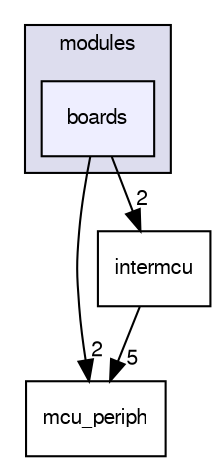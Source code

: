 digraph "sw/airborne/modules/boards" {
  compound=true
  node [ fontsize="10", fontname="FreeSans"];
  edge [ labelfontsize="10", labelfontname="FreeSans"];
  subgraph clusterdir_c2abcdd6ccb39c3582929c0e3f5651c2 {
    graph [ bgcolor="#ddddee", pencolor="black", label="modules" fontname="FreeSans", fontsize="10", URL="dir_c2abcdd6ccb39c3582929c0e3f5651c2.html"]
  dir_3f00c278a79ac93d8d383722cb61bd67 [shape=box, label="boards", style="filled", fillcolor="#eeeeff", pencolor="black", URL="dir_3f00c278a79ac93d8d383722cb61bd67.html"];
  }
  dir_1ca43f6a116d741d80fb1d0555a2b198 [shape=box label="mcu_periph" URL="dir_1ca43f6a116d741d80fb1d0555a2b198.html"];
  dir_b59edde850f8ccf4b394776fda69f2c6 [shape=box label="intermcu" URL="dir_b59edde850f8ccf4b394776fda69f2c6.html"];
  dir_3f00c278a79ac93d8d383722cb61bd67->dir_1ca43f6a116d741d80fb1d0555a2b198 [headlabel="2", labeldistance=1.5 headhref="dir_000114_000107.html"];
  dir_3f00c278a79ac93d8d383722cb61bd67->dir_b59edde850f8ccf4b394776fda69f2c6 [headlabel="2", labeldistance=1.5 headhref="dir_000114_000165.html"];
  dir_b59edde850f8ccf4b394776fda69f2c6->dir_1ca43f6a116d741d80fb1d0555a2b198 [headlabel="5", labeldistance=1.5 headhref="dir_000165_000107.html"];
}
